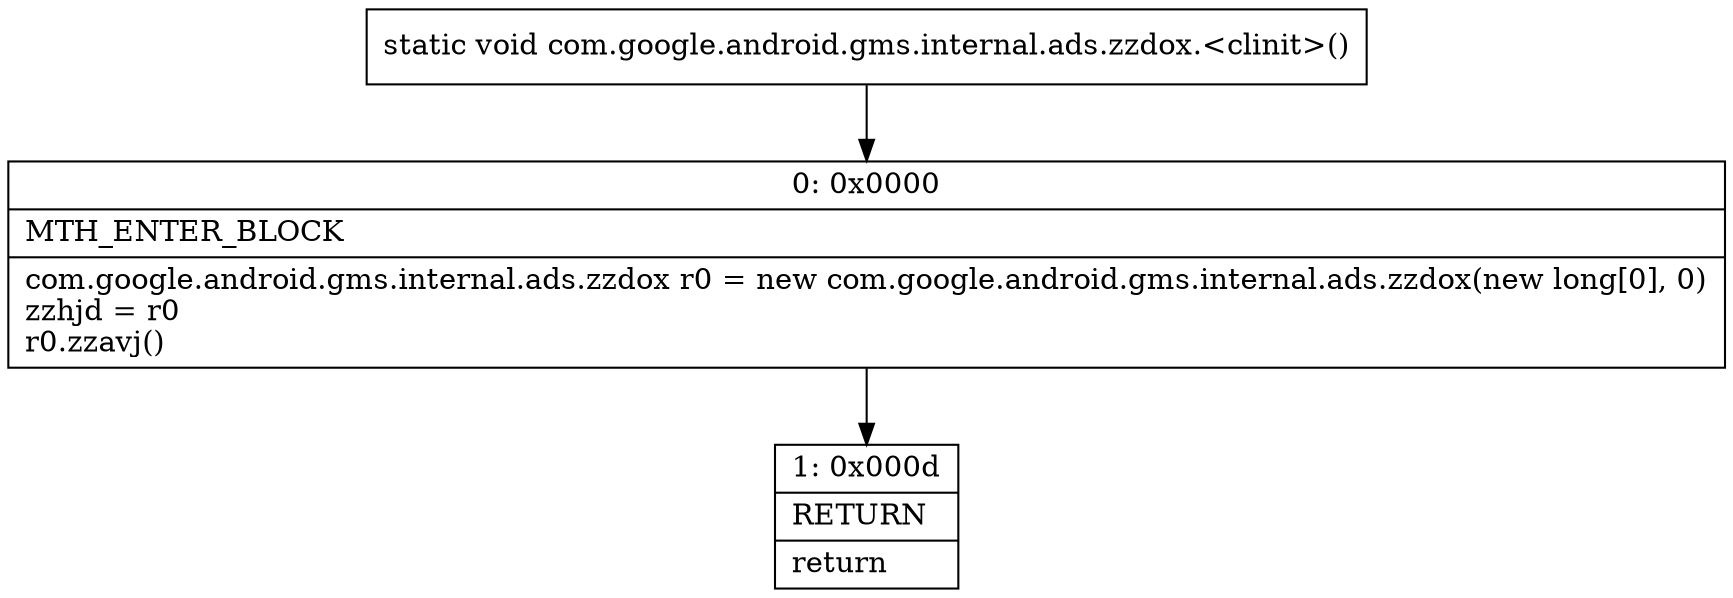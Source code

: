 digraph "CFG forcom.google.android.gms.internal.ads.zzdox.\<clinit\>()V" {
Node_0 [shape=record,label="{0\:\ 0x0000|MTH_ENTER_BLOCK\l|com.google.android.gms.internal.ads.zzdox r0 = new com.google.android.gms.internal.ads.zzdox(new long[0], 0)\lzzhjd = r0\lr0.zzavj()\l}"];
Node_1 [shape=record,label="{1\:\ 0x000d|RETURN\l|return\l}"];
MethodNode[shape=record,label="{static void com.google.android.gms.internal.ads.zzdox.\<clinit\>() }"];
MethodNode -> Node_0;
Node_0 -> Node_1;
}

